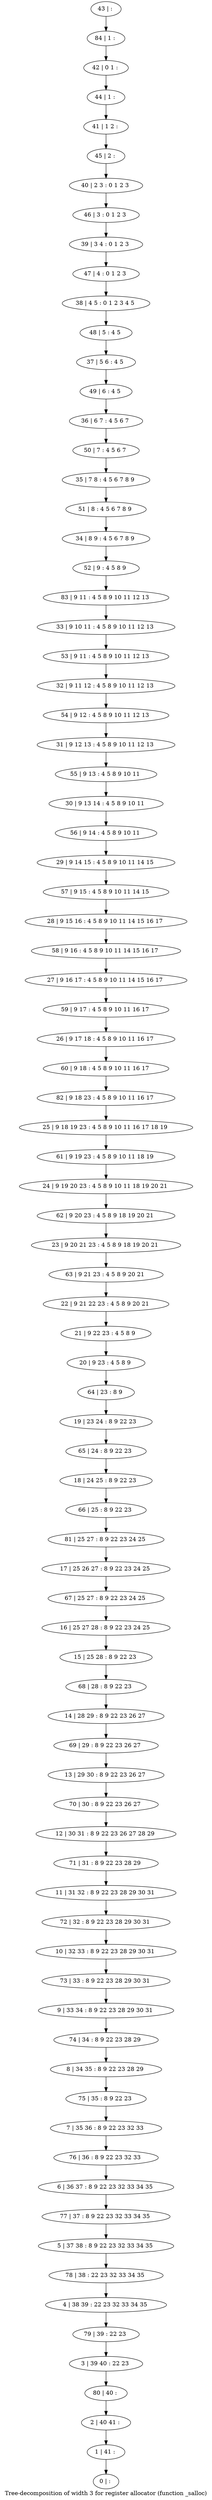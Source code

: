 digraph G {
graph [label="Tree-decomposition of width 3 for register allocator (function _salloc)"]
0[label="0 | : "];
1[label="1 | 41 : "];
2[label="2 | 40 41 : "];
3[label="3 | 39 40 : 22 23 "];
4[label="4 | 38 39 : 22 23 32 33 34 35 "];
5[label="5 | 37 38 : 8 9 22 23 32 33 34 35 "];
6[label="6 | 36 37 : 8 9 22 23 32 33 34 35 "];
7[label="7 | 35 36 : 8 9 22 23 32 33 "];
8[label="8 | 34 35 : 8 9 22 23 28 29 "];
9[label="9 | 33 34 : 8 9 22 23 28 29 30 31 "];
10[label="10 | 32 33 : 8 9 22 23 28 29 30 31 "];
11[label="11 | 31 32 : 8 9 22 23 28 29 30 31 "];
12[label="12 | 30 31 : 8 9 22 23 26 27 28 29 "];
13[label="13 | 29 30 : 8 9 22 23 26 27 "];
14[label="14 | 28 29 : 8 9 22 23 26 27 "];
15[label="15 | 25 28 : 8 9 22 23 "];
16[label="16 | 25 27 28 : 8 9 22 23 24 25 "];
17[label="17 | 25 26 27 : 8 9 22 23 24 25 "];
18[label="18 | 24 25 : 8 9 22 23 "];
19[label="19 | 23 24 : 8 9 22 23 "];
20[label="20 | 9 23 : 4 5 8 9 "];
21[label="21 | 9 22 23 : 4 5 8 9 "];
22[label="22 | 9 21 22 23 : 4 5 8 9 20 21 "];
23[label="23 | 9 20 21 23 : 4 5 8 9 18 19 20 21 "];
24[label="24 | 9 19 20 23 : 4 5 8 9 10 11 18 19 20 21 "];
25[label="25 | 9 18 19 23 : 4 5 8 9 10 11 16 17 18 19 "];
26[label="26 | 9 17 18 : 4 5 8 9 10 11 16 17 "];
27[label="27 | 9 16 17 : 4 5 8 9 10 11 14 15 16 17 "];
28[label="28 | 9 15 16 : 4 5 8 9 10 11 14 15 16 17 "];
29[label="29 | 9 14 15 : 4 5 8 9 10 11 14 15 "];
30[label="30 | 9 13 14 : 4 5 8 9 10 11 "];
31[label="31 | 9 12 13 : 4 5 8 9 10 11 12 13 "];
32[label="32 | 9 11 12 : 4 5 8 9 10 11 12 13 "];
33[label="33 | 9 10 11 : 4 5 8 9 10 11 12 13 "];
34[label="34 | 8 9 : 4 5 6 7 8 9 "];
35[label="35 | 7 8 : 4 5 6 7 8 9 "];
36[label="36 | 6 7 : 4 5 6 7 "];
37[label="37 | 5 6 : 4 5 "];
38[label="38 | 4 5 : 0 1 2 3 4 5 "];
39[label="39 | 3 4 : 0 1 2 3 "];
40[label="40 | 2 3 : 0 1 2 3 "];
41[label="41 | 1 2 : "];
42[label="42 | 0 1 : "];
43[label="43 | : "];
44[label="44 | 1 : "];
45[label="45 | 2 : "];
46[label="46 | 3 : 0 1 2 3 "];
47[label="47 | 4 : 0 1 2 3 "];
48[label="48 | 5 : 4 5 "];
49[label="49 | 6 : 4 5 "];
50[label="50 | 7 : 4 5 6 7 "];
51[label="51 | 8 : 4 5 6 7 8 9 "];
52[label="52 | 9 : 4 5 8 9 "];
53[label="53 | 9 11 : 4 5 8 9 10 11 12 13 "];
54[label="54 | 9 12 : 4 5 8 9 10 11 12 13 "];
55[label="55 | 9 13 : 4 5 8 9 10 11 "];
56[label="56 | 9 14 : 4 5 8 9 10 11 "];
57[label="57 | 9 15 : 4 5 8 9 10 11 14 15 "];
58[label="58 | 9 16 : 4 5 8 9 10 11 14 15 16 17 "];
59[label="59 | 9 17 : 4 5 8 9 10 11 16 17 "];
60[label="60 | 9 18 : 4 5 8 9 10 11 16 17 "];
61[label="61 | 9 19 23 : 4 5 8 9 10 11 18 19 "];
62[label="62 | 9 20 23 : 4 5 8 9 18 19 20 21 "];
63[label="63 | 9 21 23 : 4 5 8 9 20 21 "];
64[label="64 | 23 : 8 9 "];
65[label="65 | 24 : 8 9 22 23 "];
66[label="66 | 25 : 8 9 22 23 "];
67[label="67 | 25 27 : 8 9 22 23 24 25 "];
68[label="68 | 28 : 8 9 22 23 "];
69[label="69 | 29 : 8 9 22 23 26 27 "];
70[label="70 | 30 : 8 9 22 23 26 27 "];
71[label="71 | 31 : 8 9 22 23 28 29 "];
72[label="72 | 32 : 8 9 22 23 28 29 30 31 "];
73[label="73 | 33 : 8 9 22 23 28 29 30 31 "];
74[label="74 | 34 : 8 9 22 23 28 29 "];
75[label="75 | 35 : 8 9 22 23 "];
76[label="76 | 36 : 8 9 22 23 32 33 "];
77[label="77 | 37 : 8 9 22 23 32 33 34 35 "];
78[label="78 | 38 : 22 23 32 33 34 35 "];
79[label="79 | 39 : 22 23 "];
80[label="80 | 40 : "];
81[label="81 | 25 27 : 8 9 22 23 24 25 "];
82[label="82 | 9 18 23 : 4 5 8 9 10 11 16 17 "];
83[label="83 | 9 11 : 4 5 8 9 10 11 12 13 "];
84[label="84 | 1 : "];
43->84 ;
84->42 ;
42->44 ;
44->41 ;
41->45 ;
45->40 ;
40->46 ;
46->39 ;
39->47 ;
47->38 ;
38->48 ;
48->37 ;
37->49 ;
49->36 ;
36->50 ;
50->35 ;
35->51 ;
51->34 ;
34->52 ;
52->83 ;
83->33 ;
33->53 ;
53->32 ;
32->54 ;
54->31 ;
31->55 ;
55->30 ;
30->56 ;
56->29 ;
29->57 ;
57->28 ;
28->58 ;
58->27 ;
27->59 ;
59->26 ;
26->60 ;
60->82 ;
82->25 ;
25->61 ;
61->24 ;
24->62 ;
62->23 ;
23->63 ;
63->22 ;
22->21 ;
21->20 ;
20->64 ;
64->19 ;
19->65 ;
65->18 ;
18->66 ;
66->81 ;
81->17 ;
17->67 ;
67->16 ;
16->15 ;
15->68 ;
68->14 ;
14->69 ;
69->13 ;
13->70 ;
70->12 ;
12->71 ;
71->11 ;
11->72 ;
72->10 ;
10->73 ;
73->9 ;
9->74 ;
74->8 ;
8->75 ;
75->7 ;
7->76 ;
76->6 ;
6->77 ;
77->5 ;
5->78 ;
78->4 ;
4->79 ;
79->3 ;
3->80 ;
80->2 ;
2->1 ;
1->0 ;
}
